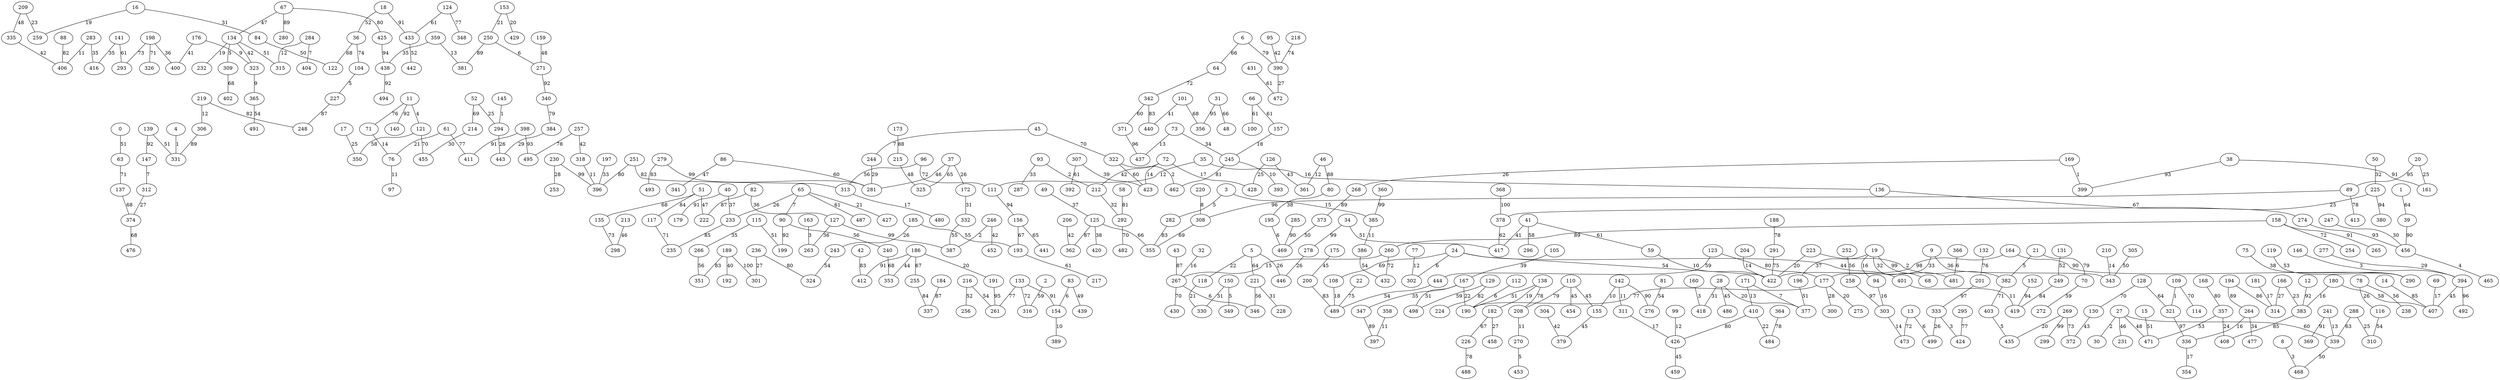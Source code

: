 graph {
  0 [label="0"];
  1 [label="1"];
  2 [label="2"];
  3 [label="3"];
  4 [label="4"];
  5 [label="5"];
  6 [label="6"];
  8 [label="8"];
  9 [label="9"];
  11 [label="11"];
  12 [label="12"];
  13 [label="13"];
  14 [label="14"];
  15 [label="15"];
  16 [label="16"];
  17 [label="17"];
  18 [label="18"];
  19 [label="19"];
  20 [label="20"];
  21 [label="21"];
  22 [label="22"];
  24 [label="24"];
  27 [label="27"];
  28 [label="28"];
  30 [label="30"];
  31 [label="31"];
  32 [label="32"];
  34 [label="34"];
  35 [label="35"];
  36 [label="36"];
  37 [label="37"];
  38 [label="38"];
  39 [label="39"];
  40 [label="40"];
  41 [label="41"];
  42 [label="42"];
  43 [label="43"];
  45 [label="45"];
  46 [label="46"];
  48 [label="48"];
  49 [label="49"];
  50 [label="50"];
  51 [label="51"];
  52 [label="52"];
  58 [label="58"];
  59 [label="59"];
  61 [label="61"];
  63 [label="63"];
  64 [label="64"];
  65 [label="65"];
  66 [label="66"];
  67 [label="67"];
  68 [label="68"];
  69 [label="69"];
  70 [label="70"];
  71 [label="71"];
  72 [label="72"];
  73 [label="73"];
  75 [label="75"];
  76 [label="76"];
  77 [label="77"];
  78 [label="78"];
  80 [label="80"];
  81 [label="81"];
  82 [label="82"];
  83 [label="83"];
  84 [label="84"];
  86 [label="86"];
  88 [label="88"];
  89 [label="89"];
  90 [label="90"];
  93 [label="93"];
  94 [label="94"];
  95 [label="95"];
  96 [label="96"];
  97 [label="97"];
  99 [label="99"];
  100 [label="100"];
  101 [label="101"];
  104 [label="104"];
  105 [label="105"];
  108 [label="108"];
  109 [label="109"];
  110 [label="110"];
  111 [label="111"];
  112 [label="112"];
  114 [label="114"];
  115 [label="115"];
  116 [label="116"];
  117 [label="117"];
  118 [label="118"];
  119 [label="119"];
  121 [label="121"];
  122 [label="122"];
  123 [label="123"];
  124 [label="124"];
  125 [label="125"];
  126 [label="126"];
  127 [label="127"];
  128 [label="128"];
  129 [label="129"];
  130 [label="130"];
  131 [label="131"];
  132 [label="132"];
  133 [label="133"];
  134 [label="134"];
  135 [label="135"];
  136 [label="136"];
  137 [label="137"];
  138 [label="138"];
  139 [label="139"];
  140 [label="140"];
  141 [label="141"];
  142 [label="142"];
  145 [label="145"];
  146 [label="146"];
  147 [label="147"];
  150 [label="150"];
  152 [label="152"];
  153 [label="153"];
  154 [label="154"];
  155 [label="155"];
  156 [label="156"];
  157 [label="157"];
  158 [label="158"];
  159 [label="159"];
  160 [label="160"];
  161 [label="161"];
  163 [label="163"];
  164 [label="164"];
  166 [label="166"];
  167 [label="167"];
  168 [label="168"];
  169 [label="169"];
  171 [label="171"];
  172 [label="172"];
  173 [label="173"];
  175 [label="175"];
  176 [label="176"];
  177 [label="177"];
  179 [label="179"];
  180 [label="180"];
  181 [label="181"];
  182 [label="182"];
  184 [label="184"];
  185 [label="185"];
  186 [label="186"];
  188 [label="188"];
  189 [label="189"];
  190 [label="190"];
  191 [label="191"];
  192 [label="192"];
  193 [label="193"];
  194 [label="194"];
  195 [label="195"];
  196 [label="196"];
  197 [label="197"];
  198 [label="198"];
  199 [label="199"];
  200 [label="200"];
  201 [label="201"];
  204 [label="204"];
  206 [label="206"];
  208 [label="208"];
  209 [label="209"];
  210 [label="210"];
  212 [label="212"];
  213 [label="213"];
  214 [label="214"];
  215 [label="215"];
  216 [label="216"];
  217 [label="217"];
  218 [label="218"];
  219 [label="219"];
  220 [label="220"];
  221 [label="221"];
  222 [label="222"];
  223 [label="223"];
  224 [label="224"];
  225 [label="225"];
  226 [label="226"];
  227 [label="227"];
  228 [label="228"];
  230 [label="230"];
  231 [label="231"];
  232 [label="232"];
  233 [label="233"];
  235 [label="235"];
  236 [label="236"];
  238 [label="238"];
  240 [label="240"];
  241 [label="241"];
  243 [label="243"];
  244 [label="244"];
  245 [label="245"];
  246 [label="246"];
  247 [label="247"];
  248 [label="248"];
  249 [label="249"];
  250 [label="250"];
  251 [label="251"];
  252 [label="252"];
  253 [label="253"];
  254 [label="254"];
  255 [label="255"];
  256 [label="256"];
  257 [label="257"];
  258 [label="258"];
  259 [label="259"];
  260 [label="260"];
  261 [label="261"];
  263 [label="263"];
  264 [label="264"];
  265 [label="265"];
  266 [label="266"];
  267 [label="267"];
  268 [label="268"];
  269 [label="269"];
  270 [label="270"];
  271 [label="271"];
  272 [label="272"];
  274 [label="274"];
  275 [label="275"];
  276 [label="276"];
  277 [label="277"];
  278 [label="278"];
  279 [label="279"];
  280 [label="280"];
  281 [label="281"];
  282 [label="282"];
  283 [label="283"];
  284 [label="284"];
  285 [label="285"];
  287 [label="287"];
  288 [label="288"];
  290 [label="290"];
  291 [label="291"];
  292 [label="292"];
  293 [label="293"];
  294 [label="294"];
  295 [label="295"];
  296 [label="296"];
  298 [label="298"];
  299 [label="299"];
  300 [label="300"];
  301 [label="301"];
  302 [label="302"];
  303 [label="303"];
  304 [label="304"];
  305 [label="305"];
  306 [label="306"];
  307 [label="307"];
  308 [label="308"];
  309 [label="309"];
  310 [label="310"];
  311 [label="311"];
  312 [label="312"];
  313 [label="313"];
  314 [label="314"];
  315 [label="315"];
  316 [label="316"];
  318 [label="318"];
  321 [label="321"];
  322 [label="322"];
  323 [label="323"];
  324 [label="324"];
  325 [label="325"];
  326 [label="326"];
  330 [label="330"];
  331 [label="331"];
  332 [label="332"];
  333 [label="333"];
  335 [label="335"];
  336 [label="336"];
  337 [label="337"];
  339 [label="339"];
  340 [label="340"];
  341 [label="341"];
  342 [label="342"];
  343 [label="343"];
  346 [label="346"];
  347 [label="347"];
  348 [label="348"];
  349 [label="349"];
  350 [label="350"];
  351 [label="351"];
  353 [label="353"];
  354 [label="354"];
  355 [label="355"];
  356 [label="356"];
  357 [label="357"];
  358 [label="358"];
  359 [label="359"];
  360 [label="360"];
  361 [label="361"];
  362 [label="362"];
  364 [label="364"];
  365 [label="365"];
  366 [label="366"];
  368 [label="368"];
  369 [label="369"];
  371 [label="371"];
  372 [label="372"];
  373 [label="373"];
  374 [label="374"];
  377 [label="377"];
  378 [label="378"];
  379 [label="379"];
  380 [label="380"];
  381 [label="381"];
  382 [label="382"];
  383 [label="383"];
  384 [label="384"];
  385 [label="385"];
  386 [label="386"];
  387 [label="387"];
  389 [label="389"];
  390 [label="390"];
  392 [label="392"];
  393 [label="393"];
  394 [label="394"];
  396 [label="396"];
  397 [label="397"];
  398 [label="398"];
  399 [label="399"];
  400 [label="400"];
  401 [label="401"];
  402 [label="402"];
  403 [label="403"];
  404 [label="404"];
  406 [label="406"];
  407 [label="407"];
  408 [label="408"];
  410 [label="410"];
  411 [label="411"];
  412 [label="412"];
  413 [label="413"];
  416 [label="416"];
  417 [label="417"];
  418 [label="418"];
  419 [label="419"];
  420 [label="420"];
  422 [label="422"];
  423 [label="423"];
  424 [label="424"];
  425 [label="425"];
  426 [label="426"];
  427 [label="427"];
  428 [label="428"];
  429 [label="429"];
  430 [label="430"];
  431 [label="431"];
  432 [label="432"];
  433 [label="433"];
  435 [label="435"];
  437 [label="437"];
  438 [label="438"];
  439 [label="439"];
  440 [label="440"];
  441 [label="441"];
  442 [label="442"];
  443 [label="443"];
  444 [label="444"];
  446 [label="446"];
  452 [label="452"];
  453 [label="453"];
  454 [label="454"];
  455 [label="455"];
  456 [label="456"];
  458 [label="458"];
  459 [label="459"];
  462 [label="462"];
  465 [label="465"];
  468 [label="468"];
  469 [label="469"];
  471 [label="471"];
  472 [label="472"];
  473 [label="473"];
  476 [label="476"];
  477 [label="477"];
  480 [label="480"];
  481 [label="481"];
  482 [label="482"];
  484 [label="484"];
  486 [label="486"];
  487 [label="487"];
  488 [label="488"];
  489 [label="489"];
  491 [label="491"];
  492 [label="492"];
  493 [label="493"];
  494 [label="494"];
  495 [label="495"];
  498 [label="498"];
  499 [label="499"];
  0 -- 63 [label="51"];
  1 -- 39 [label="64"];
  2 -- 316 [label="59"];
  3 -- 385 [label="15"];
  3 -- 282 [label="5"];
  4 -- 331 [label="1"];
  5 -- 118 [label="22"];
  5 -- 221 [label="64"];
  5 -- 446 [label="26"];
  6 -- 64 [label="66"];
  6 -- 390 [label="79"];
  8 -- 468 [label="3"];
  9 -- 343 [label="36"];
  9 -- 177 [label="33"];
  11 -- 71 [label="76"];
  11 -- 140 [label="92"];
  11 -- 121 [label="4"];
  12 -- 383 [label="92"];
  13 -- 473 [label="72"];
  13 -- 499 [label="6"];
  14 -- 407 [label="85"];
  15 -- 471 [label="51"];
  16 -- 84 [label="31"];
  16 -- 259 [label="19"];
  17 -- 350 [label="25"];
  18 -- 433 [label="91"];
  18 -- 36 [label="52"];
  19 -- 481 [label="99"];
  19 -- 94 [label="16"];
  19 -- 196 [label="37"];
  19 -- 68 [label="32"];
  20 -- 161 [label="25"];
  20 -- 89 [label="95"];
  21 -- 382 [label="5"];
  21 -- 70 [label="79"];
  22 -- 489 [label="75"];
  24 -- 422 [label="54"];
  24 -- 108 [label="69"];
  24 -- 302 [label="6"];
  24 -- 401 [label="44"];
  27 -- 339 [label="60"];
  27 -- 231 [label="46"];
  27 -- 30 [label="2"];
  27 -- 471 [label="48"];
  28 -- 486 [label="45"];
  28 -- 377 [label="20"];
  28 -- 418 [label="31"];
  31 -- 48 [label="66"];
  31 -- 356 [label="95"];
  32 -- 267 [label="16"];
  34 -- 417 [label="51"];
  34 -- 278 [label="99"];
  35 -- 136 [label="16"];
  35 -- 111 [label="12"];
  36 -- 104 [label="74"];
  36 -- 122 [label="68"];
  37 -- 325 [label="65"];
  37 -- 281 [label="46"];
  37 -- 172 [label="26"];
  38 -- 399 [label="93"];
  38 -- 161 [label="91"];
  39 -- 456 [label="90"];
  40 -- 233 [label="37"];
  40 -- 179 [label="91"];
  41 -- 59 [label="61"];
  41 -- 296 [label="58"];
  41 -- 417 [label="41"];
  42 -- 412 [label="83"];
  43 -- 267 [label="87"];
  45 -- 244 [label="7"];
  45 -- 322 [label="70"];
  46 -- 80 [label="88"];
  46 -- 361 [label="12"];
  49 -- 125 [label="37"];
  50 -- 225 [label="32"];
  51 -- 117 [label="84"];
  51 -- 222 [label="47"];
  51 -- 135 [label="68"];
  52 -- 214 [label="69"];
  52 -- 294 [label="25"];
  58 -- 292 [label="81"];
  59 -- 422 [label="10"];
  61 -- 76 [label="21"];
  61 -- 411 [label="77"];
  63 -- 137 [label="71"];
  64 -- 342 [label="72"];
  65 -- 233 [label="26"];
  65 -- 487 [label="61"];
  65 -- 90 [label="7"];
  65 -- 427 [label="21"];
  66 -- 100 [label="61"];
  66 -- 157 [label="61"];
  67 -- 425 [label="80"];
  67 -- 280 [label="89"];
  67 -- 134 [label="47"];
  69 -- 407 [label="17"];
  70 -- 272 [label="59"];
  71 -- 76 [label="14"];
  72 -- 423 [label="14"];
  72 -- 428 [label="17"];
  72 -- 212 [label="42"];
  73 -- 245 [label="34"];
  73 -- 437 [label="13"];
  75 -- 290 [label="38"];
  76 -- 97 [label="11"];
  77 -- 302 [label="12"];
  78 -- 238 [label="56"];
  78 -- 116 [label="26"];
  80 -- 195 [label="38"];
  81 -- 276 [label="54"];
  82 -- 222 [label="87"];
  82 -- 127 [label="36"];
  83 -- 154 [label="6"];
  83 -- 439 [label="49"];
  84 -- 122 [label="50"];
  86 -- 281 [label="60"];
  86 -- 341 [label="47"];
  88 -- 406 [label="82"];
  89 -- 413 [label="78"];
  89 -- 308 [label="96"];
  90 -- 199 [label="92"];
  90 -- 240 [label="56"];
  93 -- 212 [label="2"];
  93 -- 287 [label="33"];
  94 -- 303 [label="16"];
  95 -- 390 [label="42"];
  96 -- 313 [label="56"];
  96 -- 111 [label="72"];
  99 -- 426 [label="12"];
  101 -- 440 [label="41"];
  101 -- 356 [label="68"];
  104 -- 227 [label="5"];
  105 -- 167 [label="39"];
  108 -- 489 [label="18"];
  109 -- 321 [label="1"];
  109 -- 114 [label="70"];
  110 -- 208 [label="79"];
  110 -- 155 [label="45"];
  110 -- 454 [label="45"];
  111 -- 156 [label="94"];
  112 -- 190 [label="6"];
  115 -- 266 [label="35"];
  115 -- 199 [label="51"];
  116 -- 310 [label="54"];
  117 -- 235 [label="71"];
  118 -- 330 [label="21"];
  119 -- 290 [label="53"];
  121 -- 455 [label="70"];
  121 -- 350 [label="58"];
  123 -- 177 [label="80"];
  123 -- 444 [label="59"];
  124 -- 433 [label="61"];
  124 -- 348 [label="77"];
  125 -- 420 [label="38"];
  125 -- 355 [label="66"];
  125 -- 362 [label="87"];
  126 -- 361 [label="43"];
  126 -- 428 [label="25"];
  127 -- 263 [label="36"];
  127 -- 387 [label="99"];
  128 -- 130 [label="70"];
  128 -- 321 [label="64"];
  129 -- 498 [label="59"];
  129 -- 224 [label="82"];
  130 -- 372 [label="43"];
  131 -- 249 [label="52"];
  132 -- 201 [label="76"];
  133 -- 261 [label="77"];
  133 -- 154 [label="91"];
  133 -- 316 [label="72"];
  134 -- 323 [label="42"];
  134 -- 309 [label="5"];
  134 -- 315 [label="51"];
  134 -- 232 [label="19"];
  135 -- 298 [label="73"];
  136 -- 274 [label="67"];
  137 -- 374 [label="68"];
  138 -- 182 [label="19"];
  138 -- 190 [label="51"];
  138 -- 208 [label="78"];
  139 -- 147 [label="92"];
  139 -- 331 [label="51"];
  141 -- 416 [label="35"];
  141 -- 293 [label="61"];
  142 -- 276 [label="90"];
  142 -- 155 [label="10"];
  142 -- 311 [label="11"];
  145 -- 294 [label="1"];
  146 -- 394 [label="3"];
  147 -- 312 [label="7"];
  150 -- 330 [label="31"];
  150 -- 349 [label="5"];
  152 -- 419 [label="94"];
  153 -- 250 [label="21"];
  153 -- 429 [label="20"];
  154 -- 389 [label="10"];
  155 -- 379 [label="45"];
  156 -- 441 [label="65"];
  156 -- 193 [label="67"];
  157 -- 245 [label="18"];
  158 -- 260 [label="89"];
  158 -- 254 [label="72"];
  158 -- 265 [label="91"];
  159 -- 271 [label="48"];
  160 -- 418 [label="3"];
  163 -- 263 [label="3"];
  164 -- 422 [label="98"];
  164 -- 290 [label="90"];
  166 -- 383 [label="23"];
  166 -- 314 [label="27"];
  167 -- 190 [label="22"];
  167 -- 347 [label="35"];
  167 -- 498 [label="51"];
  168 -- 357 [label="80"];
  169 -- 399 [label="1"];
  169 -- 268 [label="26"];
  171 -- 377 [label="7"];
  171 -- 410 [label="13"];
  172 -- 332 [label="31"];
  173 -- 215 [label="88"];
  175 -- 200 [label="45"];
  176 -- 323 [label="9"];
  176 -- 400 [label="41"];
  177 -- 275 [label="20"];
  177 -- 190 [label="77"];
  177 -- 300 [label="28"];
  180 -- 383 [label="16"];
  180 -- 407 [label="58"];
  181 -- 314 [label="17"];
  182 -- 226 [label="67"];
  182 -- 458 [label="27"];
  184 -- 337 [label="87"];
  185 -- 243 [label="26"];
  185 -- 193 [label="55"];
  186 -- 412 [label="91"];
  186 -- 353 [label="44"];
  186 -- 255 [label="67"];
  186 -- 191 [label="20"];
  188 -- 291 [label="78"];
  189 -- 192 [label="40"];
  189 -- 351 [label="83"];
  189 -- 301 [label="100"];
  191 -- 261 [label="95"];
  193 -- 217 [label="61"];
  194 -- 314 [label="86"];
  194 -- 264 [label="89"];
  195 -- 469 [label="6"];
  196 -- 377 [label="51"];
  197 -- 396 [label="33"];
  198 -- 293 [label="73"];
  198 -- 326 [label="71"];
  198 -- 400 [label="36"];
  200 -- 489 [label="83"];
  201 -- 333 [label="97"];
  204 -- 422 [label="14"];
  206 -- 362 [label="42"];
  208 -- 270 [label="11"];
  209 -- 335 [label="48"];
  209 -- 259 [label="23"];
  210 -- 343 [label="14"];
  212 -- 292 [label="32"];
  213 -- 298 [label="46"];
  214 -- 455 [label="30"];
  215 -- 325 [label="48"];
  216 -- 261 [label="54"];
  216 -- 256 [label="52"];
  218 -- 390 [label="74"];
  219 -- 306 [label="12"];
  219 -- 248 [label="82"];
  220 -- 308 [label="8"];
  221 -- 346 [label="56"];
  221 -- 228 [label="31"];
  223 -- 422 [label="20"];
  223 -- 382 [label="2"];
  225 -- 380 [label="94"];
  225 -- 378 [label="25"];
  226 -- 488 [label="78"];
  227 -- 248 [label="87"];
  230 -- 396 [label="99"];
  230 -- 253 [label="28"];
  233 -- 235 [label="85"];
  236 -- 324 [label="80"];
  236 -- 301 [label="27"];
  240 -- 353 [label="68"];
  241 -- 339 [label="13"];
  241 -- 369 [label="91"];
  243 -- 324 [label="54"];
  244 -- 281 [label="29"];
  245 -- 462 [label="81"];
  245 -- 393 [label="10"];
  246 -- 452 [label="42"];
  246 -- 387 [label="2"];
  247 -- 456 [label="30"];
  249 -- 419 [label="84"];
  250 -- 271 [label="6"];
  250 -- 381 [label="89"];
  251 -- 313 [label="82"];
  251 -- 396 [label="80"];
  252 -- 258 [label="56"];
  255 -- 337 [label="84"];
  257 -- 318 [label="42"];
  257 -- 495 [label="78"];
  258 -- 303 [label="97"];
  260 -- 432 [label="72"];
  260 -- 267 [label="15"];
  264 -- 477 [label="34"];
  264 -- 336 [label="16"];
  266 -- 351 [label="56"];
  267 -- 346 [label="6"];
  267 -- 430 [label="70"];
  268 -- 373 [label="89"];
  269 -- 372 [label="73"];
  269 -- 299 [label="99"];
  269 -- 435 [label="20"];
  270 -- 453 [label="5"];
  271 -- 340 [label="92"];
  274 -- 456 [label="93"];
  277 -- 394 [label="29"];
  278 -- 446 [label="26"];
  279 -- 493 [label="83"];
  279 -- 281 [label="99"];
  282 -- 355 [label="83"];
  283 -- 406 [label="11"];
  283 -- 416 [label="35"];
  284 -- 315 [label="12"];
  284 -- 404 [label="7"];
  285 -- 469 [label="90"];
  288 -- 310 [label="25"];
  288 -- 339 [label="63"];
  291 -- 422 [label="75"];
  292 -- 482 [label="70"];
  294 -- 443 [label="26"];
  295 -- 424 [label="77"];
  303 -- 473 [label="14"];
  304 -- 379 [label="42"];
  305 -- 343 [label="50"];
  306 -- 331 [label="89"];
  307 -- 392 [label="61"];
  307 -- 423 [label="39"];
  308 -- 355 [label="69"];
  309 -- 402 [label="68"];
  311 -- 426 [label="17"];
  312 -- 374 [label="27"];
  313 -- 480 [label="17"];
  318 -- 396 [label="11"];
  321 -- 336 [label="97"];
  322 -- 462 [label="2"];
  322 -- 423 [label="60"];
  323 -- 365 [label="9"];
  332 -- 387 [label="55"];
  333 -- 424 [label="3"];
  333 -- 499 [label="26"];
  335 -- 406 [label="42"];
  336 -- 354 [label="17"];
  339 -- 468 [label="50"];
  340 -- 384 [label="79"];
  342 -- 440 [label="83"];
  342 -- 371 [label="60"];
  347 -- 397 [label="89"];
  357 -- 471 [label="53"];
  357 -- 408 [label="24"];
  358 -- 397 [label="11"];
  359 -- 381 [label="13"];
  359 -- 438 [label="35"];
  360 -- 385 [label="99"];
  364 -- 484 [label="78"];
  365 -- 491 [label="54"];
  366 -- 481 [label="6"];
  368 -- 378 [label="100"];
  371 -- 437 [label="96"];
  373 -- 469 [label="50"];
  374 -- 476 [label="68"];
  378 -- 417 [label="62"];
  382 -- 403 [label="71"];
  383 -- 408 [label="85"];
  384 -- 443 [label="29"];
  385 -- 386 [label="11"];
  386 -- 432 [label="54"];
  390 -- 472 [label="27"];
  394 -- 407 [label="45"];
  394 -- 492 [label="96"];
  398 -- 411 [label="91"];
  398 -- 495 [label="93"];
  401 -- 419 [label="11"];
  403 -- 435 [label="5"];
  410 -- 426 [label="80"];
  410 -- 484 [label="22"];
  425 -- 438 [label="94"];
  426 -- 459 [label="45"];
  431 -- 472 [label="61"];
  433 -- 442 [label="52"];
  438 -- 494 [label="92"];
  444 -- 489 [label="54"];
  456 -- 465 [label="4"];
}